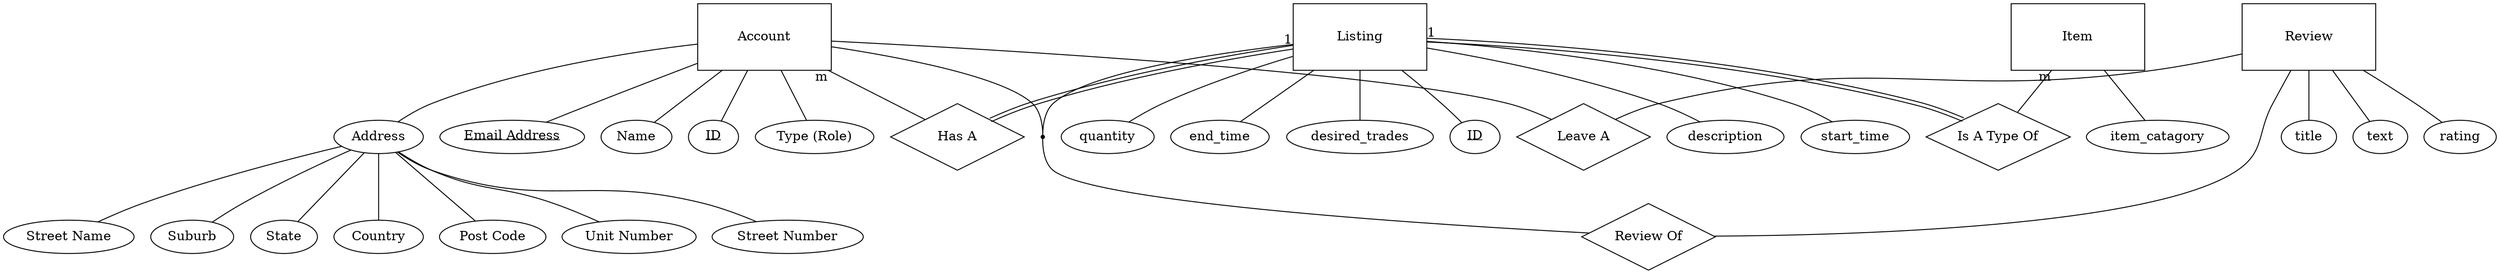 graph {

  overlap = scalexy
  sep=0.01
  node[width=2,height=1]

  node [shape=rectangle];
  Account;
  Listing;
  Item;
  Review;

  node [shape=diamond];
  account_listing [label="Has A"];
  listing_item [label="Is A Type Of"];
  account_review [label = "Leave A"];
  review_of [label = "Review Of"];
  
  node [shape=point,width="",height="",]
  listing_or_account -- review_of [len=0.4]

  node [shape=oval];

  

  //###########################
  // Account
  //###########################
  
  // Attributes
  Account -- {
    account_ID [group="account",label=<<u>ID</u>>]
    account_type [label="Type (Role)"]
    user_name [label = Name]
    address [label="Address"]
    user_email[label=<<u>Email Address</u>>]
  }
  address -- {
    "Unit Number"
    "Street Number"
    "Street Name"
    "Suburb"
    "State"
    "Country"
    "Post Code"
  }

  // Relationships
  Account -- account_listing [taillabel="m"]
  Account -- account_review
  Account -- listing_or_account

  //################################
  // Listing
  //################################

  // Attributes
  Listing -- {
    listing_ID[label=<<u>ID</u>>]
    quantity;
    description;
    desired_trades;
    start_time;
    end_time;
  }
  // Relationships
  Listing -- account_listing [taillabel="1", color="black:invis:black"]
  Listing -- listing_item [taillabel="1", color="black:invis:black"]
  Listing -- listing_or_account

  //################################
  // Item
  //################################

  // Attributes
  Item -- {
    item_catagory

  }

  // Relationships
  Item -- listing_item [taillabel="m"]

  //################################
  // Review
  //################################

  // Attributes
  Review -- {
    title
    text
    rating
  }
  // Relationships
  Review -- account_review
  Review -- review_of

}
// sfdp -Goverlap=prism -Tdot -o test.gv erd.dot
// gvmap  -e test.gv | neato -Ecolor="#55555522" -n2 -Tpng > gd_1994_2007.png